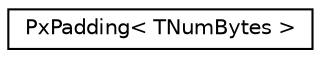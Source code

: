 digraph "Graphical Class Hierarchy"
{
  edge [fontname="Helvetica",fontsize="10",labelfontname="Helvetica",labelfontsize="10"];
  node [fontname="Helvetica",fontsize="10",shape=record];
  rankdir="LR";
  Node0 [label="PxPadding\< TNumBytes \>",height=0.2,width=0.4,color="black", fillcolor="white", style="filled",URL="$structPxPadding.html"];
}
